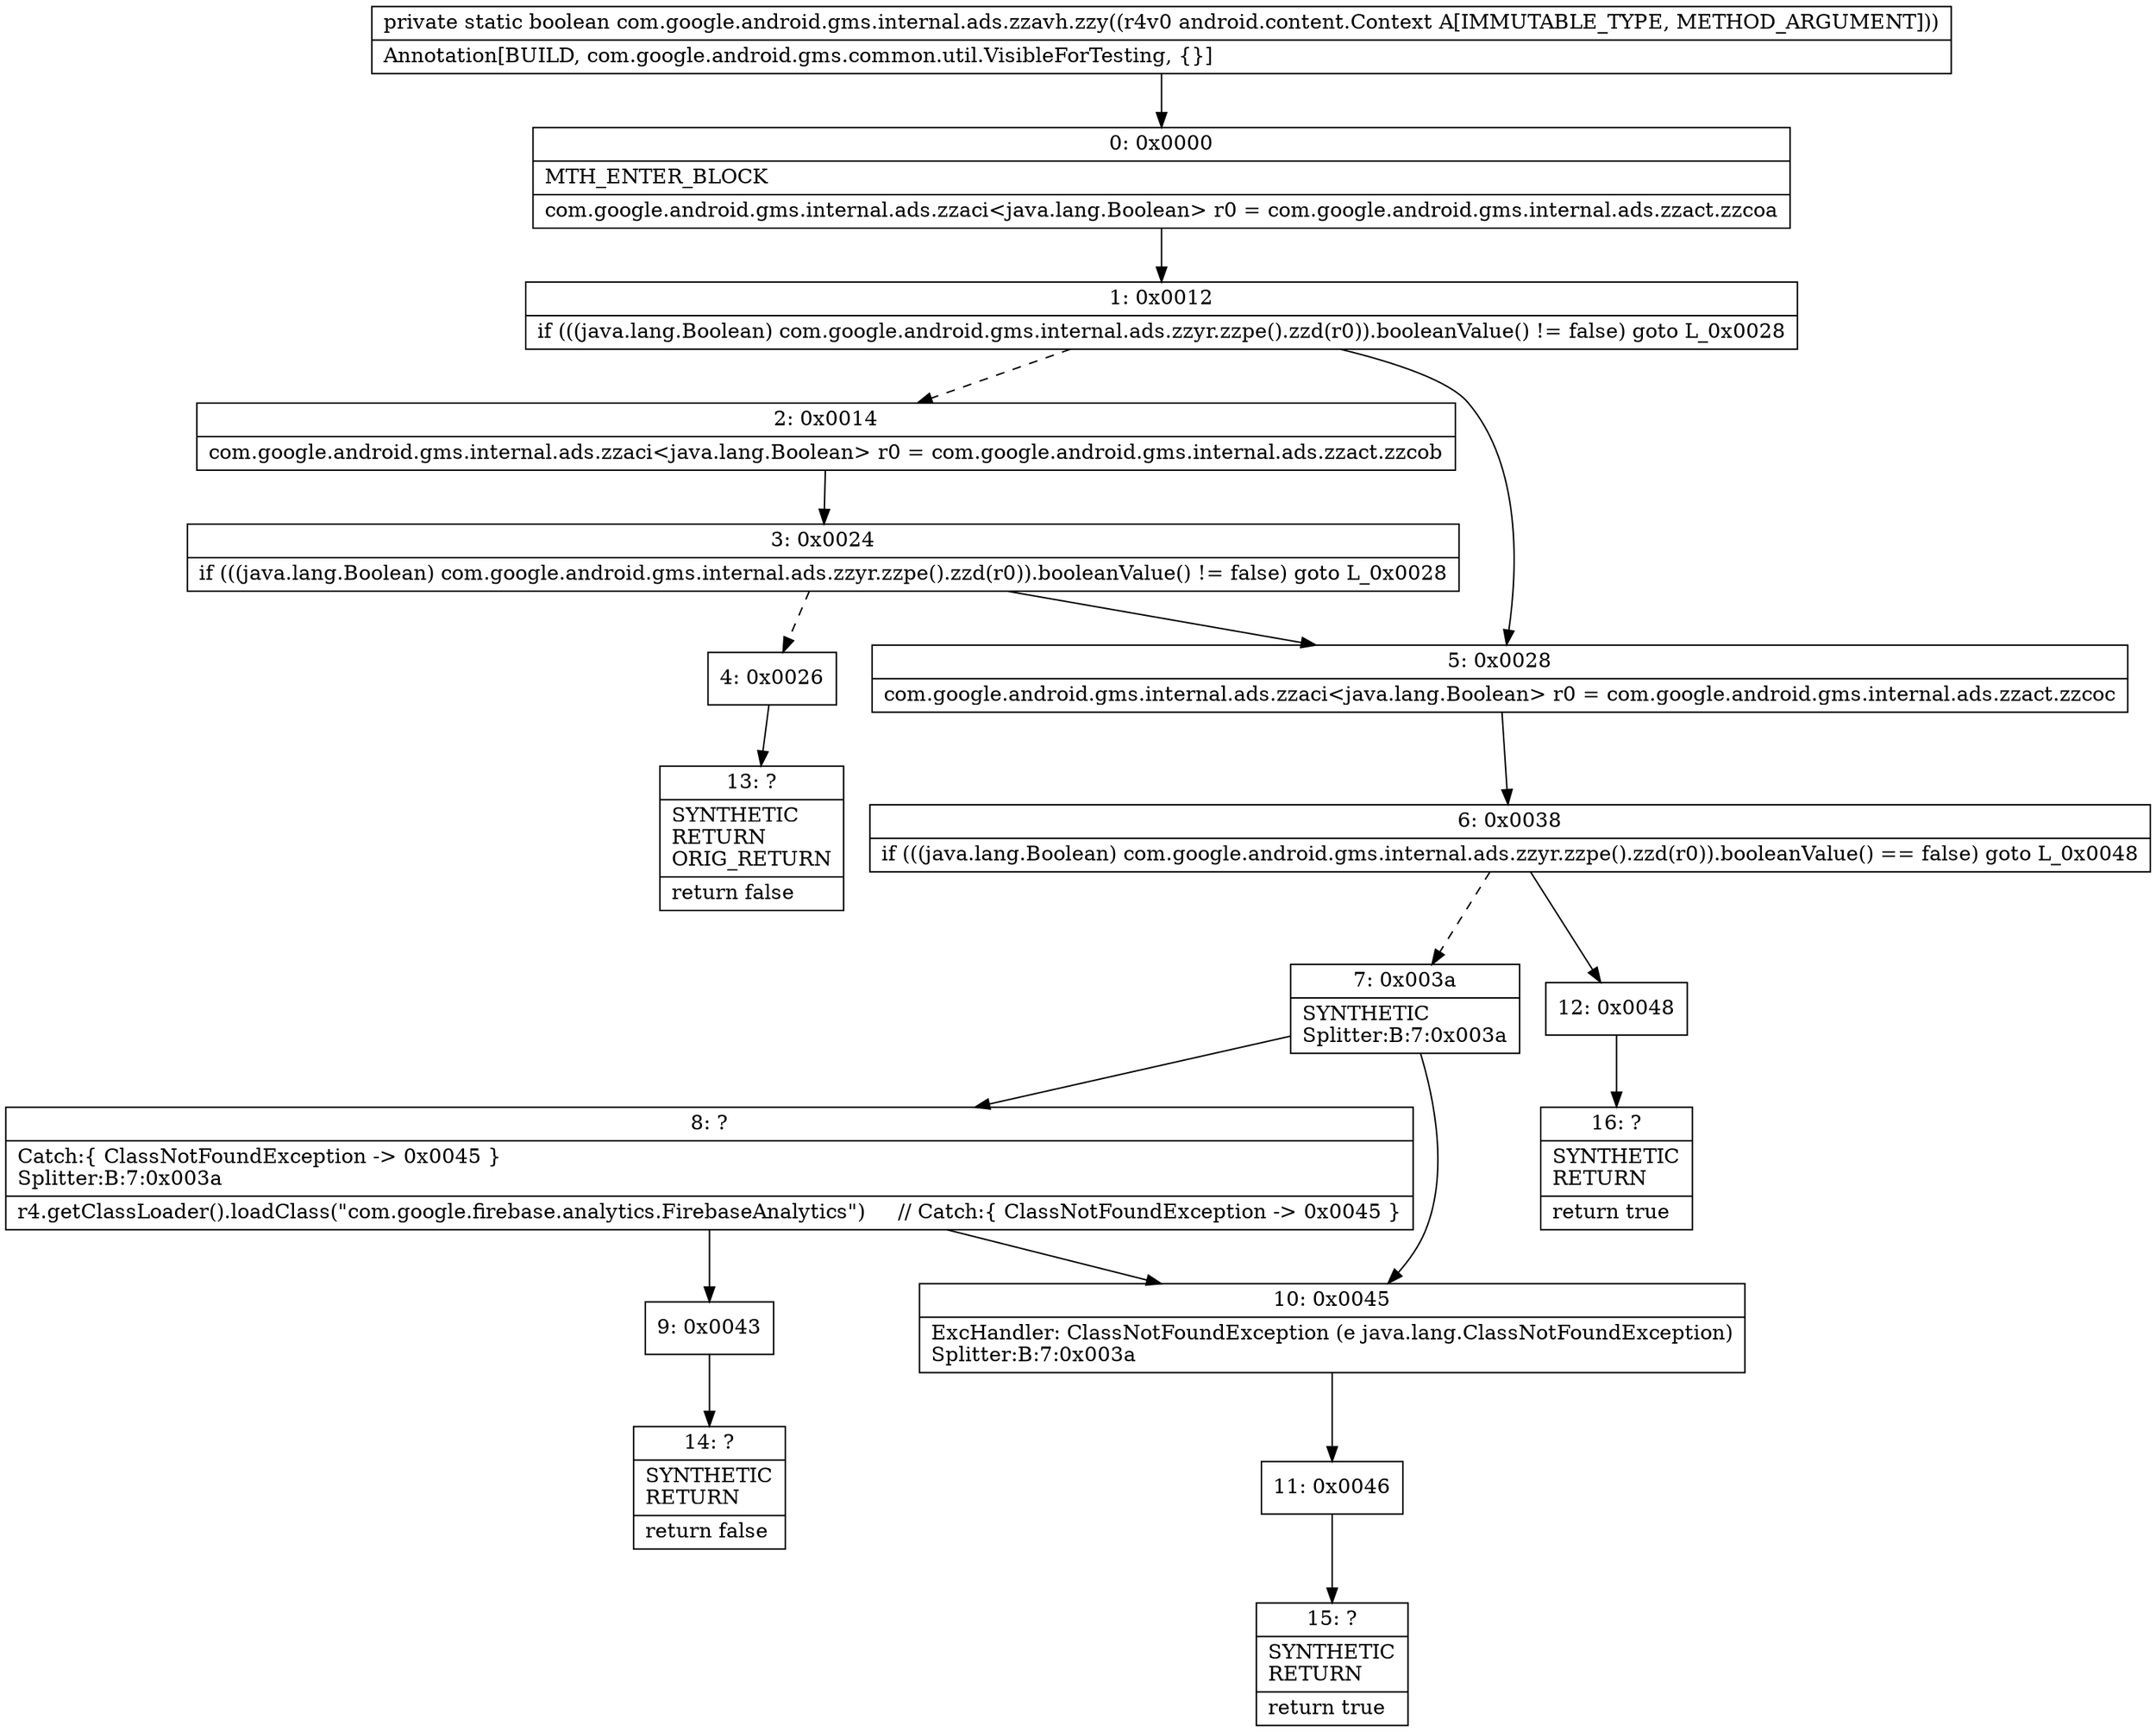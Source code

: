 digraph "CFG forcom.google.android.gms.internal.ads.zzavh.zzy(Landroid\/content\/Context;)Z" {
Node_0 [shape=record,label="{0\:\ 0x0000|MTH_ENTER_BLOCK\l|com.google.android.gms.internal.ads.zzaci\<java.lang.Boolean\> r0 = com.google.android.gms.internal.ads.zzact.zzcoa\l}"];
Node_1 [shape=record,label="{1\:\ 0x0012|if (((java.lang.Boolean) com.google.android.gms.internal.ads.zzyr.zzpe().zzd(r0)).booleanValue() != false) goto L_0x0028\l}"];
Node_2 [shape=record,label="{2\:\ 0x0014|com.google.android.gms.internal.ads.zzaci\<java.lang.Boolean\> r0 = com.google.android.gms.internal.ads.zzact.zzcob\l}"];
Node_3 [shape=record,label="{3\:\ 0x0024|if (((java.lang.Boolean) com.google.android.gms.internal.ads.zzyr.zzpe().zzd(r0)).booleanValue() != false) goto L_0x0028\l}"];
Node_4 [shape=record,label="{4\:\ 0x0026}"];
Node_5 [shape=record,label="{5\:\ 0x0028|com.google.android.gms.internal.ads.zzaci\<java.lang.Boolean\> r0 = com.google.android.gms.internal.ads.zzact.zzcoc\l}"];
Node_6 [shape=record,label="{6\:\ 0x0038|if (((java.lang.Boolean) com.google.android.gms.internal.ads.zzyr.zzpe().zzd(r0)).booleanValue() == false) goto L_0x0048\l}"];
Node_7 [shape=record,label="{7\:\ 0x003a|SYNTHETIC\lSplitter:B:7:0x003a\l}"];
Node_8 [shape=record,label="{8\:\ ?|Catch:\{ ClassNotFoundException \-\> 0x0045 \}\lSplitter:B:7:0x003a\l|r4.getClassLoader().loadClass(\"com.google.firebase.analytics.FirebaseAnalytics\")     \/\/ Catch:\{ ClassNotFoundException \-\> 0x0045 \}\l}"];
Node_9 [shape=record,label="{9\:\ 0x0043}"];
Node_10 [shape=record,label="{10\:\ 0x0045|ExcHandler: ClassNotFoundException (e java.lang.ClassNotFoundException)\lSplitter:B:7:0x003a\l}"];
Node_11 [shape=record,label="{11\:\ 0x0046}"];
Node_12 [shape=record,label="{12\:\ 0x0048}"];
Node_13 [shape=record,label="{13\:\ ?|SYNTHETIC\lRETURN\lORIG_RETURN\l|return false\l}"];
Node_14 [shape=record,label="{14\:\ ?|SYNTHETIC\lRETURN\l|return false\l}"];
Node_15 [shape=record,label="{15\:\ ?|SYNTHETIC\lRETURN\l|return true\l}"];
Node_16 [shape=record,label="{16\:\ ?|SYNTHETIC\lRETURN\l|return true\l}"];
MethodNode[shape=record,label="{private static boolean com.google.android.gms.internal.ads.zzavh.zzy((r4v0 android.content.Context A[IMMUTABLE_TYPE, METHOD_ARGUMENT]))  | Annotation[BUILD, com.google.android.gms.common.util.VisibleForTesting, \{\}]\l}"];
MethodNode -> Node_0;
Node_0 -> Node_1;
Node_1 -> Node_2[style=dashed];
Node_1 -> Node_5;
Node_2 -> Node_3;
Node_3 -> Node_4[style=dashed];
Node_3 -> Node_5;
Node_4 -> Node_13;
Node_5 -> Node_6;
Node_6 -> Node_7[style=dashed];
Node_6 -> Node_12;
Node_7 -> Node_8;
Node_7 -> Node_10;
Node_8 -> Node_9;
Node_8 -> Node_10;
Node_9 -> Node_14;
Node_10 -> Node_11;
Node_11 -> Node_15;
Node_12 -> Node_16;
}

